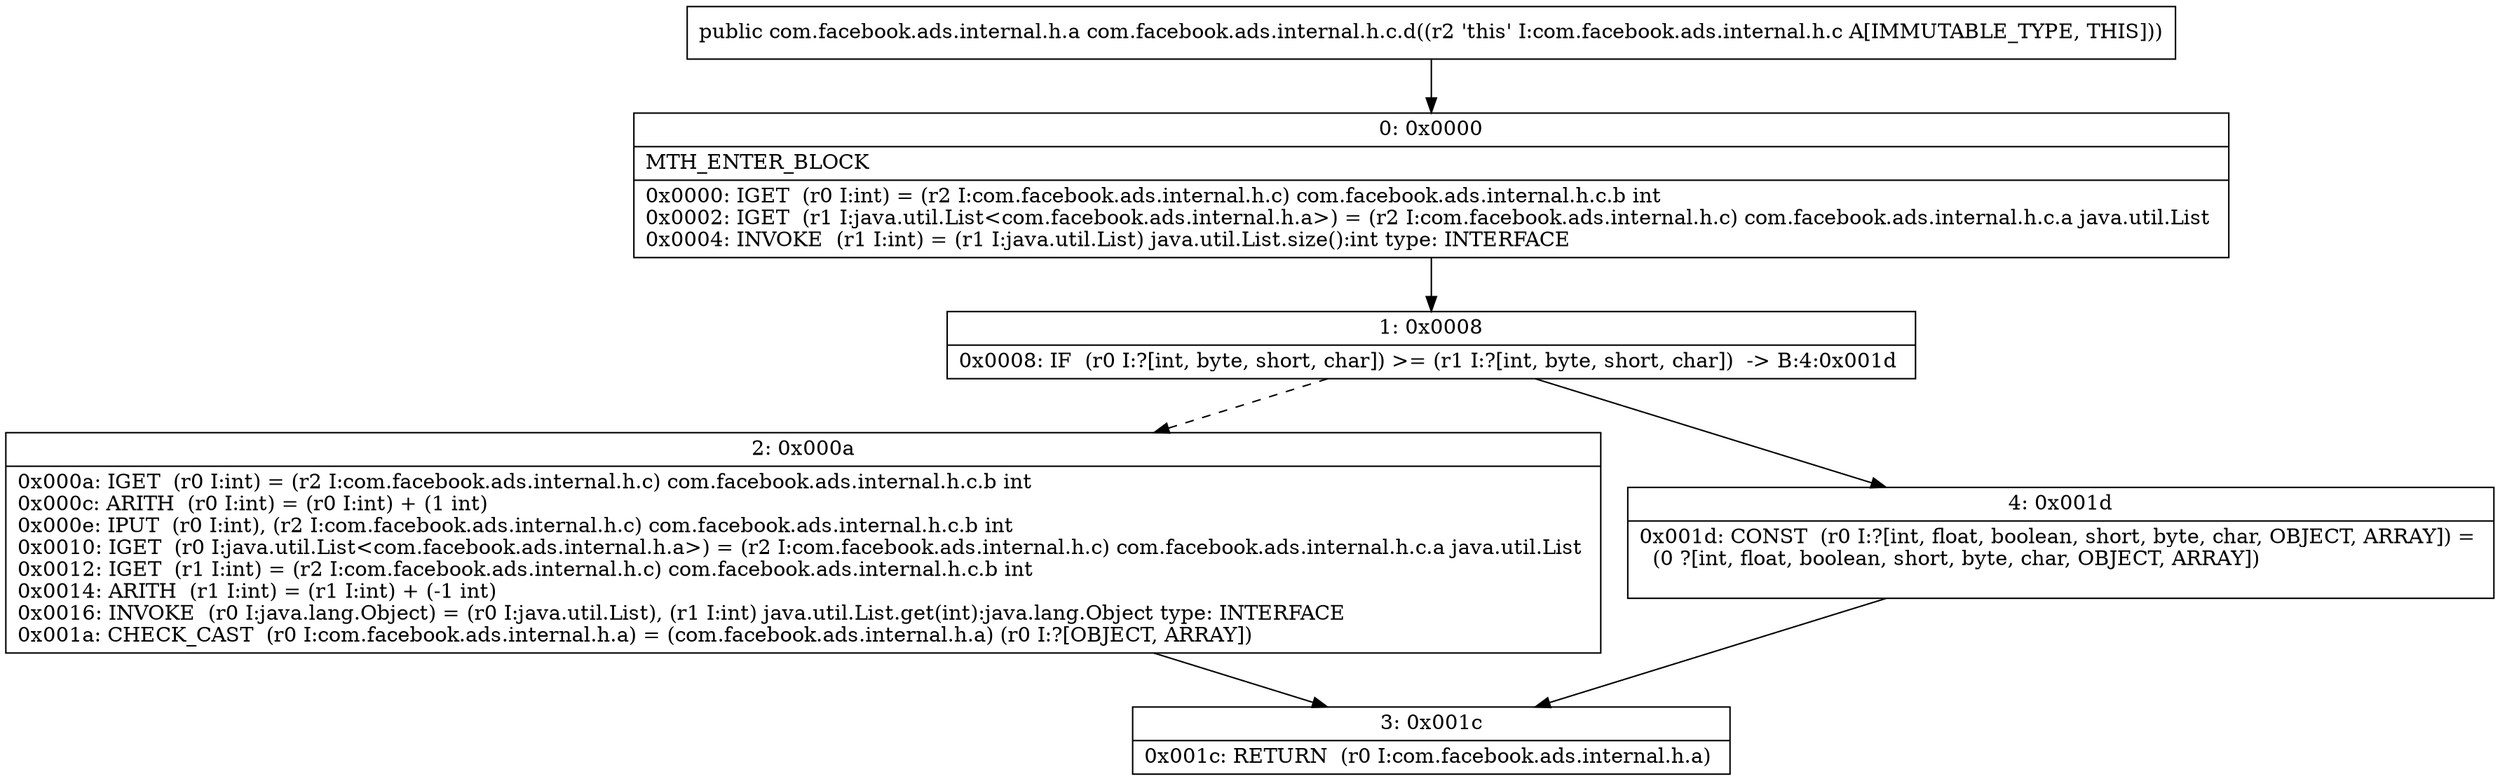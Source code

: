 digraph "CFG forcom.facebook.ads.internal.h.c.d()Lcom\/facebook\/ads\/internal\/h\/a;" {
Node_0 [shape=record,label="{0\:\ 0x0000|MTH_ENTER_BLOCK\l|0x0000: IGET  (r0 I:int) = (r2 I:com.facebook.ads.internal.h.c) com.facebook.ads.internal.h.c.b int \l0x0002: IGET  (r1 I:java.util.List\<com.facebook.ads.internal.h.a\>) = (r2 I:com.facebook.ads.internal.h.c) com.facebook.ads.internal.h.c.a java.util.List \l0x0004: INVOKE  (r1 I:int) = (r1 I:java.util.List) java.util.List.size():int type: INTERFACE \l}"];
Node_1 [shape=record,label="{1\:\ 0x0008|0x0008: IF  (r0 I:?[int, byte, short, char]) \>= (r1 I:?[int, byte, short, char])  \-\> B:4:0x001d \l}"];
Node_2 [shape=record,label="{2\:\ 0x000a|0x000a: IGET  (r0 I:int) = (r2 I:com.facebook.ads.internal.h.c) com.facebook.ads.internal.h.c.b int \l0x000c: ARITH  (r0 I:int) = (r0 I:int) + (1 int) \l0x000e: IPUT  (r0 I:int), (r2 I:com.facebook.ads.internal.h.c) com.facebook.ads.internal.h.c.b int \l0x0010: IGET  (r0 I:java.util.List\<com.facebook.ads.internal.h.a\>) = (r2 I:com.facebook.ads.internal.h.c) com.facebook.ads.internal.h.c.a java.util.List \l0x0012: IGET  (r1 I:int) = (r2 I:com.facebook.ads.internal.h.c) com.facebook.ads.internal.h.c.b int \l0x0014: ARITH  (r1 I:int) = (r1 I:int) + (\-1 int) \l0x0016: INVOKE  (r0 I:java.lang.Object) = (r0 I:java.util.List), (r1 I:int) java.util.List.get(int):java.lang.Object type: INTERFACE \l0x001a: CHECK_CAST  (r0 I:com.facebook.ads.internal.h.a) = (com.facebook.ads.internal.h.a) (r0 I:?[OBJECT, ARRAY]) \l}"];
Node_3 [shape=record,label="{3\:\ 0x001c|0x001c: RETURN  (r0 I:com.facebook.ads.internal.h.a) \l}"];
Node_4 [shape=record,label="{4\:\ 0x001d|0x001d: CONST  (r0 I:?[int, float, boolean, short, byte, char, OBJECT, ARRAY]) = \l  (0 ?[int, float, boolean, short, byte, char, OBJECT, ARRAY])\l \l}"];
MethodNode[shape=record,label="{public com.facebook.ads.internal.h.a com.facebook.ads.internal.h.c.d((r2 'this' I:com.facebook.ads.internal.h.c A[IMMUTABLE_TYPE, THIS])) }"];
MethodNode -> Node_0;
Node_0 -> Node_1;
Node_1 -> Node_2[style=dashed];
Node_1 -> Node_4;
Node_2 -> Node_3;
Node_4 -> Node_3;
}

